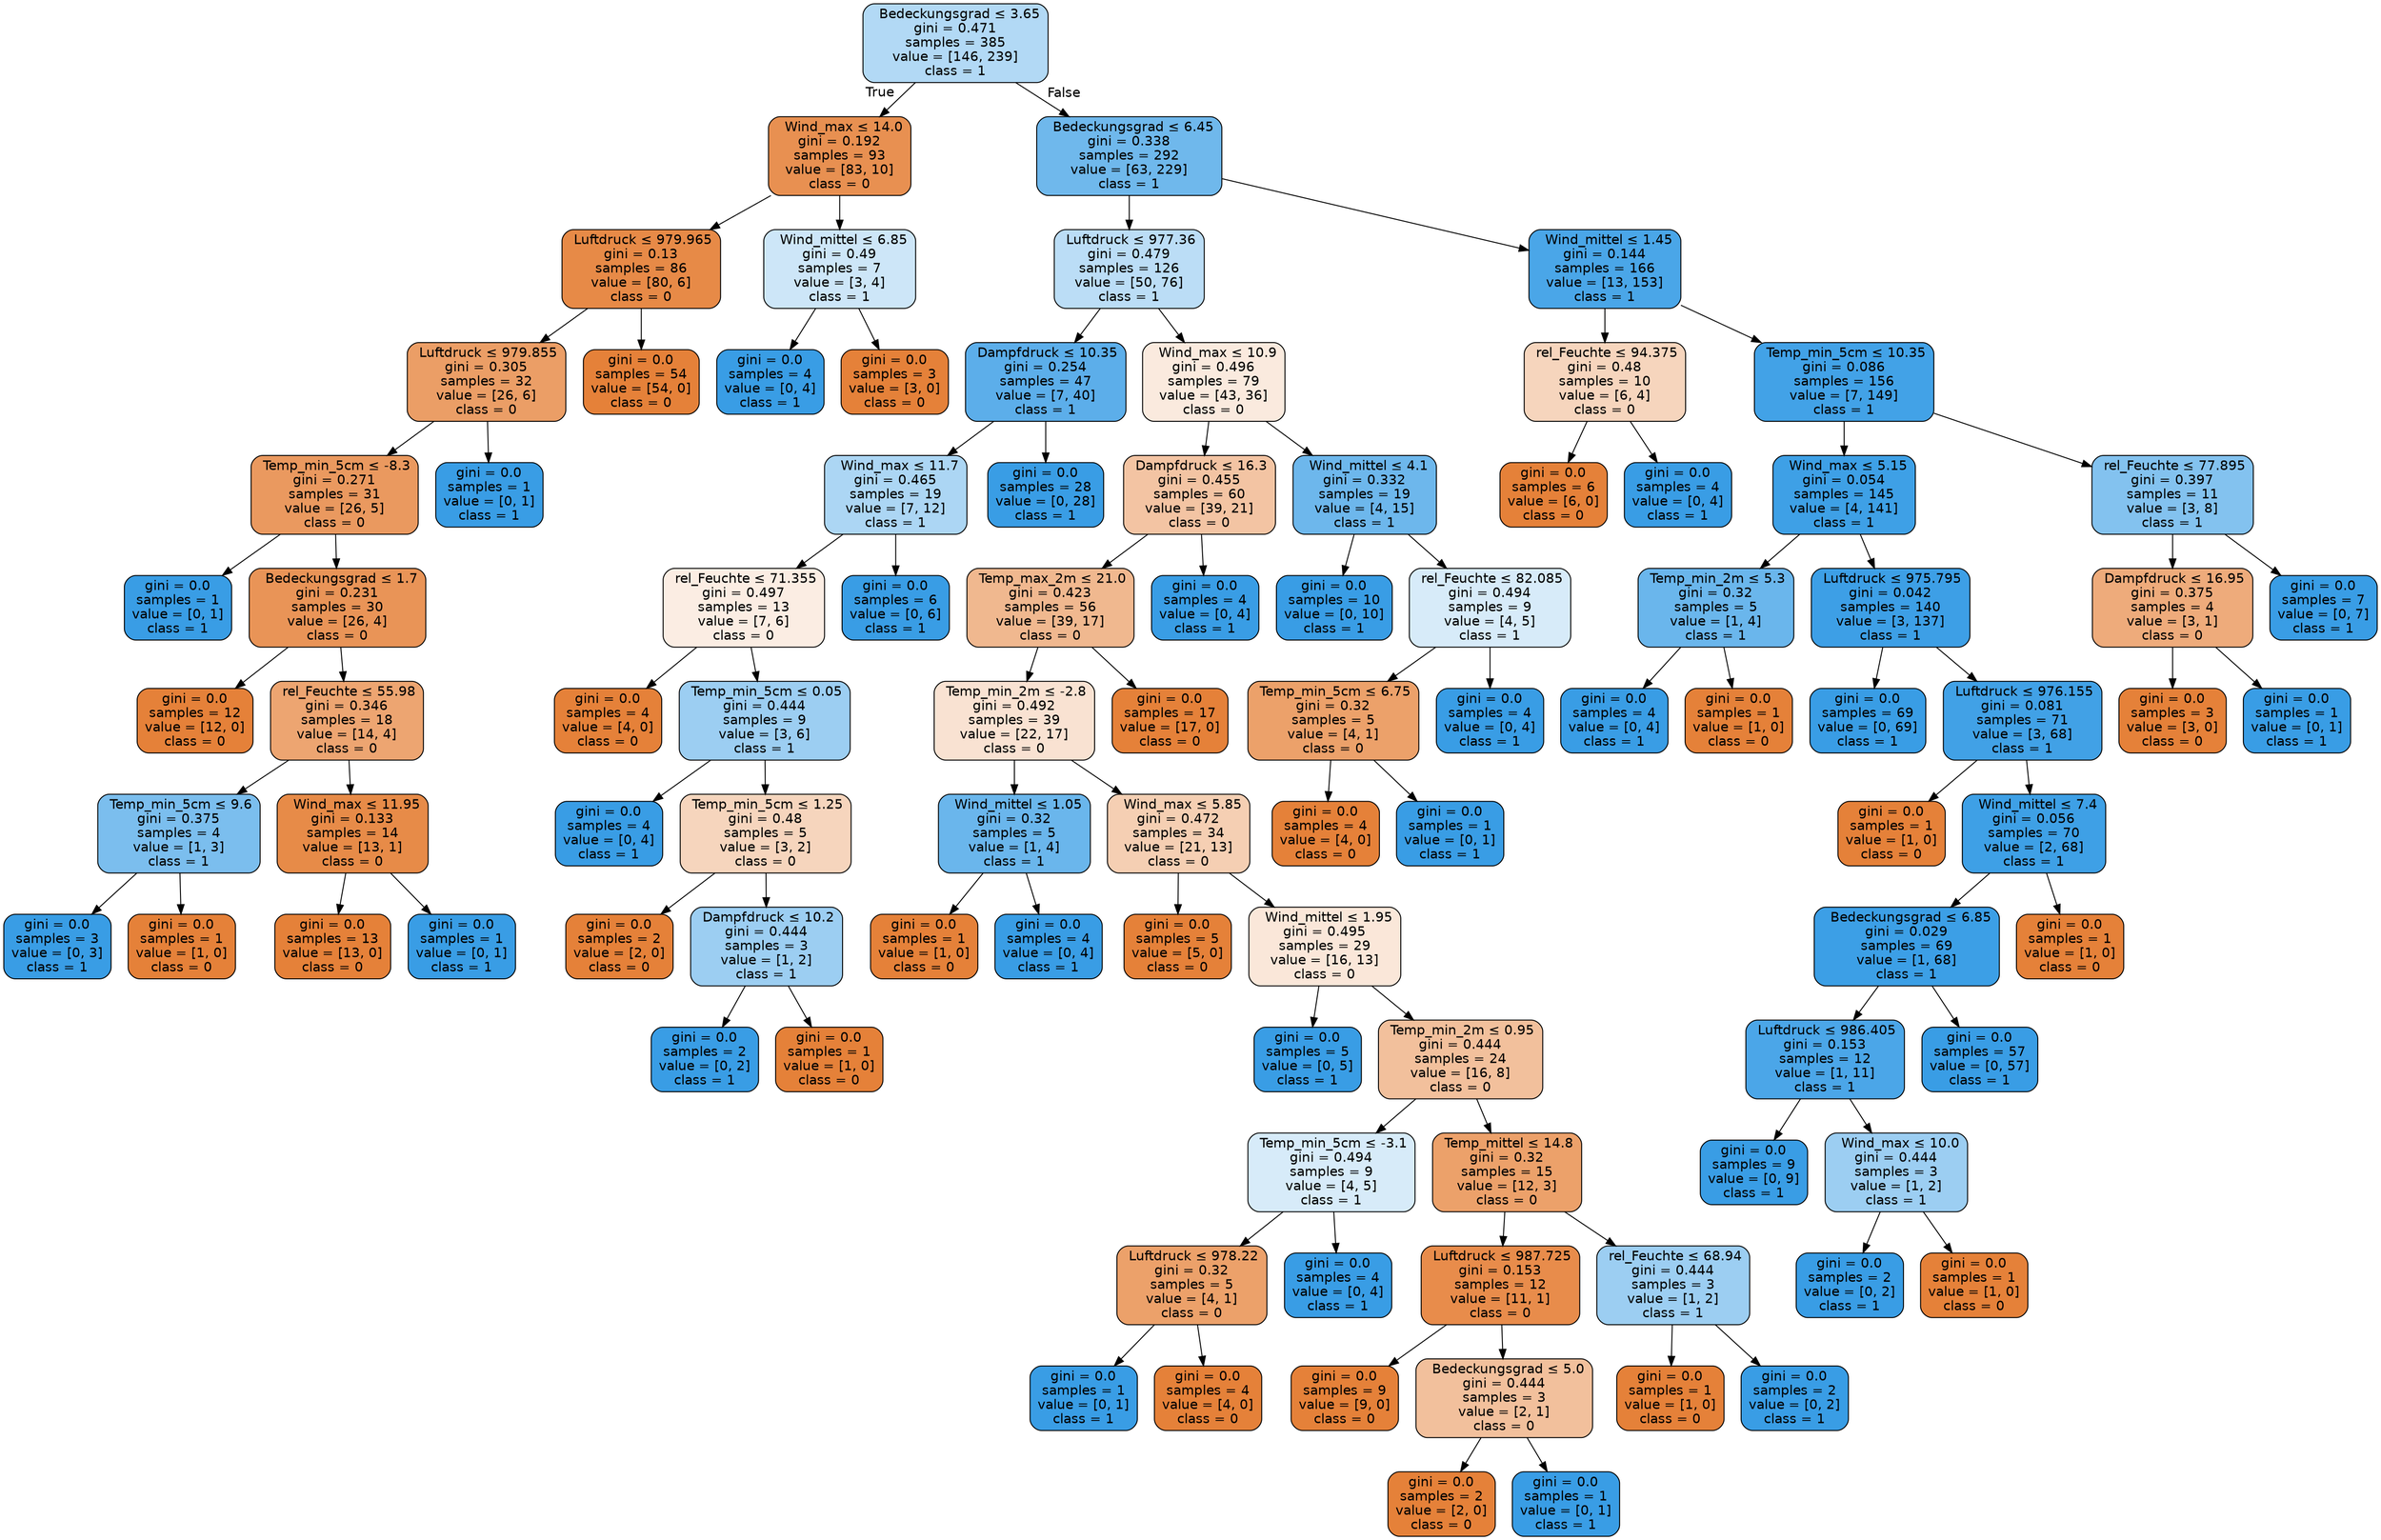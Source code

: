 digraph Tree {
node [shape=box, style="filled, rounded", color="black", fontname=helvetica] ;
edge [fontname=helvetica] ;
0 [label=<  Bedeckungsgrad &le; 3.65<br/>gini = 0.471<br/>samples = 385<br/>value = [146, 239]<br/>class = 1>, fillcolor="#399de563"] ;
1 [label=<  Wind_max &le; 14.0<br/>gini = 0.192<br/>samples = 93<br/>value = [83, 10]<br/>class = 0>, fillcolor="#e58139e0"] ;
0 -> 1 [labeldistance=2.5, labelangle=45, headlabel="True"] ;
2 [label=< Luftdruck &le; 979.965<br/>gini = 0.13<br/>samples = 86<br/>value = [80, 6]<br/>class = 0>, fillcolor="#e58139ec"] ;
1 -> 2 ;
3 [label=< Luftdruck &le; 979.855<br/>gini = 0.305<br/>samples = 32<br/>value = [26, 6]<br/>class = 0>, fillcolor="#e58139c4"] ;
2 -> 3 ;
4 [label=< Temp_min_5cm &le; -8.3<br/>gini = 0.271<br/>samples = 31<br/>value = [26, 5]<br/>class = 0>, fillcolor="#e58139ce"] ;
3 -> 4 ;
5 [label=<gini = 0.0<br/>samples = 1<br/>value = [0, 1]<br/>class = 1>, fillcolor="#399de5ff"] ;
4 -> 5 ;
6 [label=<  Bedeckungsgrad &le; 1.7<br/>gini = 0.231<br/>samples = 30<br/>value = [26, 4]<br/>class = 0>, fillcolor="#e58139d8"] ;
4 -> 6 ;
7 [label=<gini = 0.0<br/>samples = 12<br/>value = [12, 0]<br/>class = 0>, fillcolor="#e58139ff"] ;
6 -> 7 ;
8 [label=< rel_Feuchte &le; 55.98<br/>gini = 0.346<br/>samples = 18<br/>value = [14, 4]<br/>class = 0>, fillcolor="#e58139b6"] ;
6 -> 8 ;
9 [label=< Temp_min_5cm &le; 9.6<br/>gini = 0.375<br/>samples = 4<br/>value = [1, 3]<br/>class = 1>, fillcolor="#399de5aa"] ;
8 -> 9 ;
10 [label=<gini = 0.0<br/>samples = 3<br/>value = [0, 3]<br/>class = 1>, fillcolor="#399de5ff"] ;
9 -> 10 ;
11 [label=<gini = 0.0<br/>samples = 1<br/>value = [1, 0]<br/>class = 0>, fillcolor="#e58139ff"] ;
9 -> 11 ;
12 [label=<  Wind_max &le; 11.95<br/>gini = 0.133<br/>samples = 14<br/>value = [13, 1]<br/>class = 0>, fillcolor="#e58139eb"] ;
8 -> 12 ;
13 [label=<gini = 0.0<br/>samples = 13<br/>value = [13, 0]<br/>class = 0>, fillcolor="#e58139ff"] ;
12 -> 13 ;
14 [label=<gini = 0.0<br/>samples = 1<br/>value = [0, 1]<br/>class = 1>, fillcolor="#399de5ff"] ;
12 -> 14 ;
15 [label=<gini = 0.0<br/>samples = 1<br/>value = [0, 1]<br/>class = 1>, fillcolor="#399de5ff"] ;
3 -> 15 ;
16 [label=<gini = 0.0<br/>samples = 54<br/>value = [54, 0]<br/>class = 0>, fillcolor="#e58139ff"] ;
2 -> 16 ;
17 [label=<  Wind_mittel &le; 6.85<br/>gini = 0.49<br/>samples = 7<br/>value = [3, 4]<br/>class = 1>, fillcolor="#399de540"] ;
1 -> 17 ;
18 [label=<gini = 0.0<br/>samples = 4<br/>value = [0, 4]<br/>class = 1>, fillcolor="#399de5ff"] ;
17 -> 18 ;
19 [label=<gini = 0.0<br/>samples = 3<br/>value = [3, 0]<br/>class = 0>, fillcolor="#e58139ff"] ;
17 -> 19 ;
20 [label=<  Bedeckungsgrad &le; 6.45<br/>gini = 0.338<br/>samples = 292<br/>value = [63, 229]<br/>class = 1>, fillcolor="#399de5b9"] ;
0 -> 20 [labeldistance=2.5, labelangle=-45, headlabel="False"] ;
21 [label=< Luftdruck &le; 977.36<br/>gini = 0.479<br/>samples = 126<br/>value = [50, 76]<br/>class = 1>, fillcolor="#399de557"] ;
20 -> 21 ;
22 [label=< Dampfdruck &le; 10.35<br/>gini = 0.254<br/>samples = 47<br/>value = [7, 40]<br/>class = 1>, fillcolor="#399de5d2"] ;
21 -> 22 ;
23 [label=<  Wind_max &le; 11.7<br/>gini = 0.465<br/>samples = 19<br/>value = [7, 12]<br/>class = 1>, fillcolor="#399de56a"] ;
22 -> 23 ;
24 [label=< rel_Feuchte &le; 71.355<br/>gini = 0.497<br/>samples = 13<br/>value = [7, 6]<br/>class = 0>, fillcolor="#e5813924"] ;
23 -> 24 ;
25 [label=<gini = 0.0<br/>samples = 4<br/>value = [4, 0]<br/>class = 0>, fillcolor="#e58139ff"] ;
24 -> 25 ;
26 [label=< Temp_min_5cm &le; 0.05<br/>gini = 0.444<br/>samples = 9<br/>value = [3, 6]<br/>class = 1>, fillcolor="#399de57f"] ;
24 -> 26 ;
27 [label=<gini = 0.0<br/>samples = 4<br/>value = [0, 4]<br/>class = 1>, fillcolor="#399de5ff"] ;
26 -> 27 ;
28 [label=< Temp_min_5cm &le; 1.25<br/>gini = 0.48<br/>samples = 5<br/>value = [3, 2]<br/>class = 0>, fillcolor="#e5813955"] ;
26 -> 28 ;
29 [label=<gini = 0.0<br/>samples = 2<br/>value = [2, 0]<br/>class = 0>, fillcolor="#e58139ff"] ;
28 -> 29 ;
30 [label=< Dampfdruck &le; 10.2<br/>gini = 0.444<br/>samples = 3<br/>value = [1, 2]<br/>class = 1>, fillcolor="#399de57f"] ;
28 -> 30 ;
31 [label=<gini = 0.0<br/>samples = 2<br/>value = [0, 2]<br/>class = 1>, fillcolor="#399de5ff"] ;
30 -> 31 ;
32 [label=<gini = 0.0<br/>samples = 1<br/>value = [1, 0]<br/>class = 0>, fillcolor="#e58139ff"] ;
30 -> 32 ;
33 [label=<gini = 0.0<br/>samples = 6<br/>value = [0, 6]<br/>class = 1>, fillcolor="#399de5ff"] ;
23 -> 33 ;
34 [label=<gini = 0.0<br/>samples = 28<br/>value = [0, 28]<br/>class = 1>, fillcolor="#399de5ff"] ;
22 -> 34 ;
35 [label=<  Wind_max &le; 10.9<br/>gini = 0.496<br/>samples = 79<br/>value = [43, 36]<br/>class = 0>, fillcolor="#e581392a"] ;
21 -> 35 ;
36 [label=< Dampfdruck &le; 16.3<br/>gini = 0.455<br/>samples = 60<br/>value = [39, 21]<br/>class = 0>, fillcolor="#e5813976"] ;
35 -> 36 ;
37 [label=< Temp_max_2m &le; 21.0<br/>gini = 0.423<br/>samples = 56<br/>value = [39, 17]<br/>class = 0>, fillcolor="#e5813990"] ;
36 -> 37 ;
38 [label=< Temp_min_2m &le; -2.8<br/>gini = 0.492<br/>samples = 39<br/>value = [22, 17]<br/>class = 0>, fillcolor="#e581393a"] ;
37 -> 38 ;
39 [label=<  Wind_mittel &le; 1.05<br/>gini = 0.32<br/>samples = 5<br/>value = [1, 4]<br/>class = 1>, fillcolor="#399de5bf"] ;
38 -> 39 ;
40 [label=<gini = 0.0<br/>samples = 1<br/>value = [1, 0]<br/>class = 0>, fillcolor="#e58139ff"] ;
39 -> 40 ;
41 [label=<gini = 0.0<br/>samples = 4<br/>value = [0, 4]<br/>class = 1>, fillcolor="#399de5ff"] ;
39 -> 41 ;
42 [label=<  Wind_max &le; 5.85<br/>gini = 0.472<br/>samples = 34<br/>value = [21, 13]<br/>class = 0>, fillcolor="#e5813961"] ;
38 -> 42 ;
43 [label=<gini = 0.0<br/>samples = 5<br/>value = [5, 0]<br/>class = 0>, fillcolor="#e58139ff"] ;
42 -> 43 ;
44 [label=<  Wind_mittel &le; 1.95<br/>gini = 0.495<br/>samples = 29<br/>value = [16, 13]<br/>class = 0>, fillcolor="#e5813930"] ;
42 -> 44 ;
45 [label=<gini = 0.0<br/>samples = 5<br/>value = [0, 5]<br/>class = 1>, fillcolor="#399de5ff"] ;
44 -> 45 ;
46 [label=< Temp_min_2m &le; 0.95<br/>gini = 0.444<br/>samples = 24<br/>value = [16, 8]<br/>class = 0>, fillcolor="#e581397f"] ;
44 -> 46 ;
47 [label=< Temp_min_5cm &le; -3.1<br/>gini = 0.494<br/>samples = 9<br/>value = [4, 5]<br/>class = 1>, fillcolor="#399de533"] ;
46 -> 47 ;
48 [label=< Luftdruck &le; 978.22<br/>gini = 0.32<br/>samples = 5<br/>value = [4, 1]<br/>class = 0>, fillcolor="#e58139bf"] ;
47 -> 48 ;
49 [label=<gini = 0.0<br/>samples = 1<br/>value = [0, 1]<br/>class = 1>, fillcolor="#399de5ff"] ;
48 -> 49 ;
50 [label=<gini = 0.0<br/>samples = 4<br/>value = [4, 0]<br/>class = 0>, fillcolor="#e58139ff"] ;
48 -> 50 ;
51 [label=<gini = 0.0<br/>samples = 4<br/>value = [0, 4]<br/>class = 1>, fillcolor="#399de5ff"] ;
47 -> 51 ;
52 [label=< Temp_mittel &le; 14.8<br/>gini = 0.32<br/>samples = 15<br/>value = [12, 3]<br/>class = 0>, fillcolor="#e58139bf"] ;
46 -> 52 ;
53 [label=< Luftdruck &le; 987.725<br/>gini = 0.153<br/>samples = 12<br/>value = [11, 1]<br/>class = 0>, fillcolor="#e58139e8"] ;
52 -> 53 ;
54 [label=<gini = 0.0<br/>samples = 9<br/>value = [9, 0]<br/>class = 0>, fillcolor="#e58139ff"] ;
53 -> 54 ;
55 [label=<  Bedeckungsgrad &le; 5.0<br/>gini = 0.444<br/>samples = 3<br/>value = [2, 1]<br/>class = 0>, fillcolor="#e581397f"] ;
53 -> 55 ;
56 [label=<gini = 0.0<br/>samples = 2<br/>value = [2, 0]<br/>class = 0>, fillcolor="#e58139ff"] ;
55 -> 56 ;
57 [label=<gini = 0.0<br/>samples = 1<br/>value = [0, 1]<br/>class = 1>, fillcolor="#399de5ff"] ;
55 -> 57 ;
58 [label=< rel_Feuchte &le; 68.94<br/>gini = 0.444<br/>samples = 3<br/>value = [1, 2]<br/>class = 1>, fillcolor="#399de57f"] ;
52 -> 58 ;
59 [label=<gini = 0.0<br/>samples = 1<br/>value = [1, 0]<br/>class = 0>, fillcolor="#e58139ff"] ;
58 -> 59 ;
60 [label=<gini = 0.0<br/>samples = 2<br/>value = [0, 2]<br/>class = 1>, fillcolor="#399de5ff"] ;
58 -> 60 ;
61 [label=<gini = 0.0<br/>samples = 17<br/>value = [17, 0]<br/>class = 0>, fillcolor="#e58139ff"] ;
37 -> 61 ;
62 [label=<gini = 0.0<br/>samples = 4<br/>value = [0, 4]<br/>class = 1>, fillcolor="#399de5ff"] ;
36 -> 62 ;
63 [label=<  Wind_mittel &le; 4.1<br/>gini = 0.332<br/>samples = 19<br/>value = [4, 15]<br/>class = 1>, fillcolor="#399de5bb"] ;
35 -> 63 ;
64 [label=<gini = 0.0<br/>samples = 10<br/>value = [0, 10]<br/>class = 1>, fillcolor="#399de5ff"] ;
63 -> 64 ;
65 [label=< rel_Feuchte &le; 82.085<br/>gini = 0.494<br/>samples = 9<br/>value = [4, 5]<br/>class = 1>, fillcolor="#399de533"] ;
63 -> 65 ;
66 [label=< Temp_min_5cm &le; 6.75<br/>gini = 0.32<br/>samples = 5<br/>value = [4, 1]<br/>class = 0>, fillcolor="#e58139bf"] ;
65 -> 66 ;
67 [label=<gini = 0.0<br/>samples = 4<br/>value = [4, 0]<br/>class = 0>, fillcolor="#e58139ff"] ;
66 -> 67 ;
68 [label=<gini = 0.0<br/>samples = 1<br/>value = [0, 1]<br/>class = 1>, fillcolor="#399de5ff"] ;
66 -> 68 ;
69 [label=<gini = 0.0<br/>samples = 4<br/>value = [0, 4]<br/>class = 1>, fillcolor="#399de5ff"] ;
65 -> 69 ;
70 [label=<  Wind_mittel &le; 1.45<br/>gini = 0.144<br/>samples = 166<br/>value = [13, 153]<br/>class = 1>, fillcolor="#399de5e9"] ;
20 -> 70 ;
71 [label=< rel_Feuchte &le; 94.375<br/>gini = 0.48<br/>samples = 10<br/>value = [6, 4]<br/>class = 0>, fillcolor="#e5813955"] ;
70 -> 71 ;
72 [label=<gini = 0.0<br/>samples = 6<br/>value = [6, 0]<br/>class = 0>, fillcolor="#e58139ff"] ;
71 -> 72 ;
73 [label=<gini = 0.0<br/>samples = 4<br/>value = [0, 4]<br/>class = 1>, fillcolor="#399de5ff"] ;
71 -> 73 ;
74 [label=< Temp_min_5cm &le; 10.35<br/>gini = 0.086<br/>samples = 156<br/>value = [7, 149]<br/>class = 1>, fillcolor="#399de5f3"] ;
70 -> 74 ;
75 [label=<  Wind_max &le; 5.15<br/>gini = 0.054<br/>samples = 145<br/>value = [4, 141]<br/>class = 1>, fillcolor="#399de5f8"] ;
74 -> 75 ;
76 [label=< Temp_min_2m &le; 5.3<br/>gini = 0.32<br/>samples = 5<br/>value = [1, 4]<br/>class = 1>, fillcolor="#399de5bf"] ;
75 -> 76 ;
77 [label=<gini = 0.0<br/>samples = 4<br/>value = [0, 4]<br/>class = 1>, fillcolor="#399de5ff"] ;
76 -> 77 ;
78 [label=<gini = 0.0<br/>samples = 1<br/>value = [1, 0]<br/>class = 0>, fillcolor="#e58139ff"] ;
76 -> 78 ;
79 [label=< Luftdruck &le; 975.795<br/>gini = 0.042<br/>samples = 140<br/>value = [3, 137]<br/>class = 1>, fillcolor="#399de5f9"] ;
75 -> 79 ;
80 [label=<gini = 0.0<br/>samples = 69<br/>value = [0, 69]<br/>class = 1>, fillcolor="#399de5ff"] ;
79 -> 80 ;
81 [label=< Luftdruck &le; 976.155<br/>gini = 0.081<br/>samples = 71<br/>value = [3, 68]<br/>class = 1>, fillcolor="#399de5f4"] ;
79 -> 81 ;
82 [label=<gini = 0.0<br/>samples = 1<br/>value = [1, 0]<br/>class = 0>, fillcolor="#e58139ff"] ;
81 -> 82 ;
83 [label=<  Wind_mittel &le; 7.4<br/>gini = 0.056<br/>samples = 70<br/>value = [2, 68]<br/>class = 1>, fillcolor="#399de5f8"] ;
81 -> 83 ;
84 [label=<  Bedeckungsgrad &le; 6.85<br/>gini = 0.029<br/>samples = 69<br/>value = [1, 68]<br/>class = 1>, fillcolor="#399de5fb"] ;
83 -> 84 ;
85 [label=< Luftdruck &le; 986.405<br/>gini = 0.153<br/>samples = 12<br/>value = [1, 11]<br/>class = 1>, fillcolor="#399de5e8"] ;
84 -> 85 ;
86 [label=<gini = 0.0<br/>samples = 9<br/>value = [0, 9]<br/>class = 1>, fillcolor="#399de5ff"] ;
85 -> 86 ;
87 [label=<  Wind_max &le; 10.0<br/>gini = 0.444<br/>samples = 3<br/>value = [1, 2]<br/>class = 1>, fillcolor="#399de57f"] ;
85 -> 87 ;
88 [label=<gini = 0.0<br/>samples = 2<br/>value = [0, 2]<br/>class = 1>, fillcolor="#399de5ff"] ;
87 -> 88 ;
89 [label=<gini = 0.0<br/>samples = 1<br/>value = [1, 0]<br/>class = 0>, fillcolor="#e58139ff"] ;
87 -> 89 ;
90 [label=<gini = 0.0<br/>samples = 57<br/>value = [0, 57]<br/>class = 1>, fillcolor="#399de5ff"] ;
84 -> 90 ;
91 [label=<gini = 0.0<br/>samples = 1<br/>value = [1, 0]<br/>class = 0>, fillcolor="#e58139ff"] ;
83 -> 91 ;
92 [label=< rel_Feuchte &le; 77.895<br/>gini = 0.397<br/>samples = 11<br/>value = [3, 8]<br/>class = 1>, fillcolor="#399de59f"] ;
74 -> 92 ;
93 [label=< Dampfdruck &le; 16.95<br/>gini = 0.375<br/>samples = 4<br/>value = [3, 1]<br/>class = 0>, fillcolor="#e58139aa"] ;
92 -> 93 ;
94 [label=<gini = 0.0<br/>samples = 3<br/>value = [3, 0]<br/>class = 0>, fillcolor="#e58139ff"] ;
93 -> 94 ;
95 [label=<gini = 0.0<br/>samples = 1<br/>value = [0, 1]<br/>class = 1>, fillcolor="#399de5ff"] ;
93 -> 95 ;
96 [label=<gini = 0.0<br/>samples = 7<br/>value = [0, 7]<br/>class = 1>, fillcolor="#399de5ff"] ;
92 -> 96 ;
}
